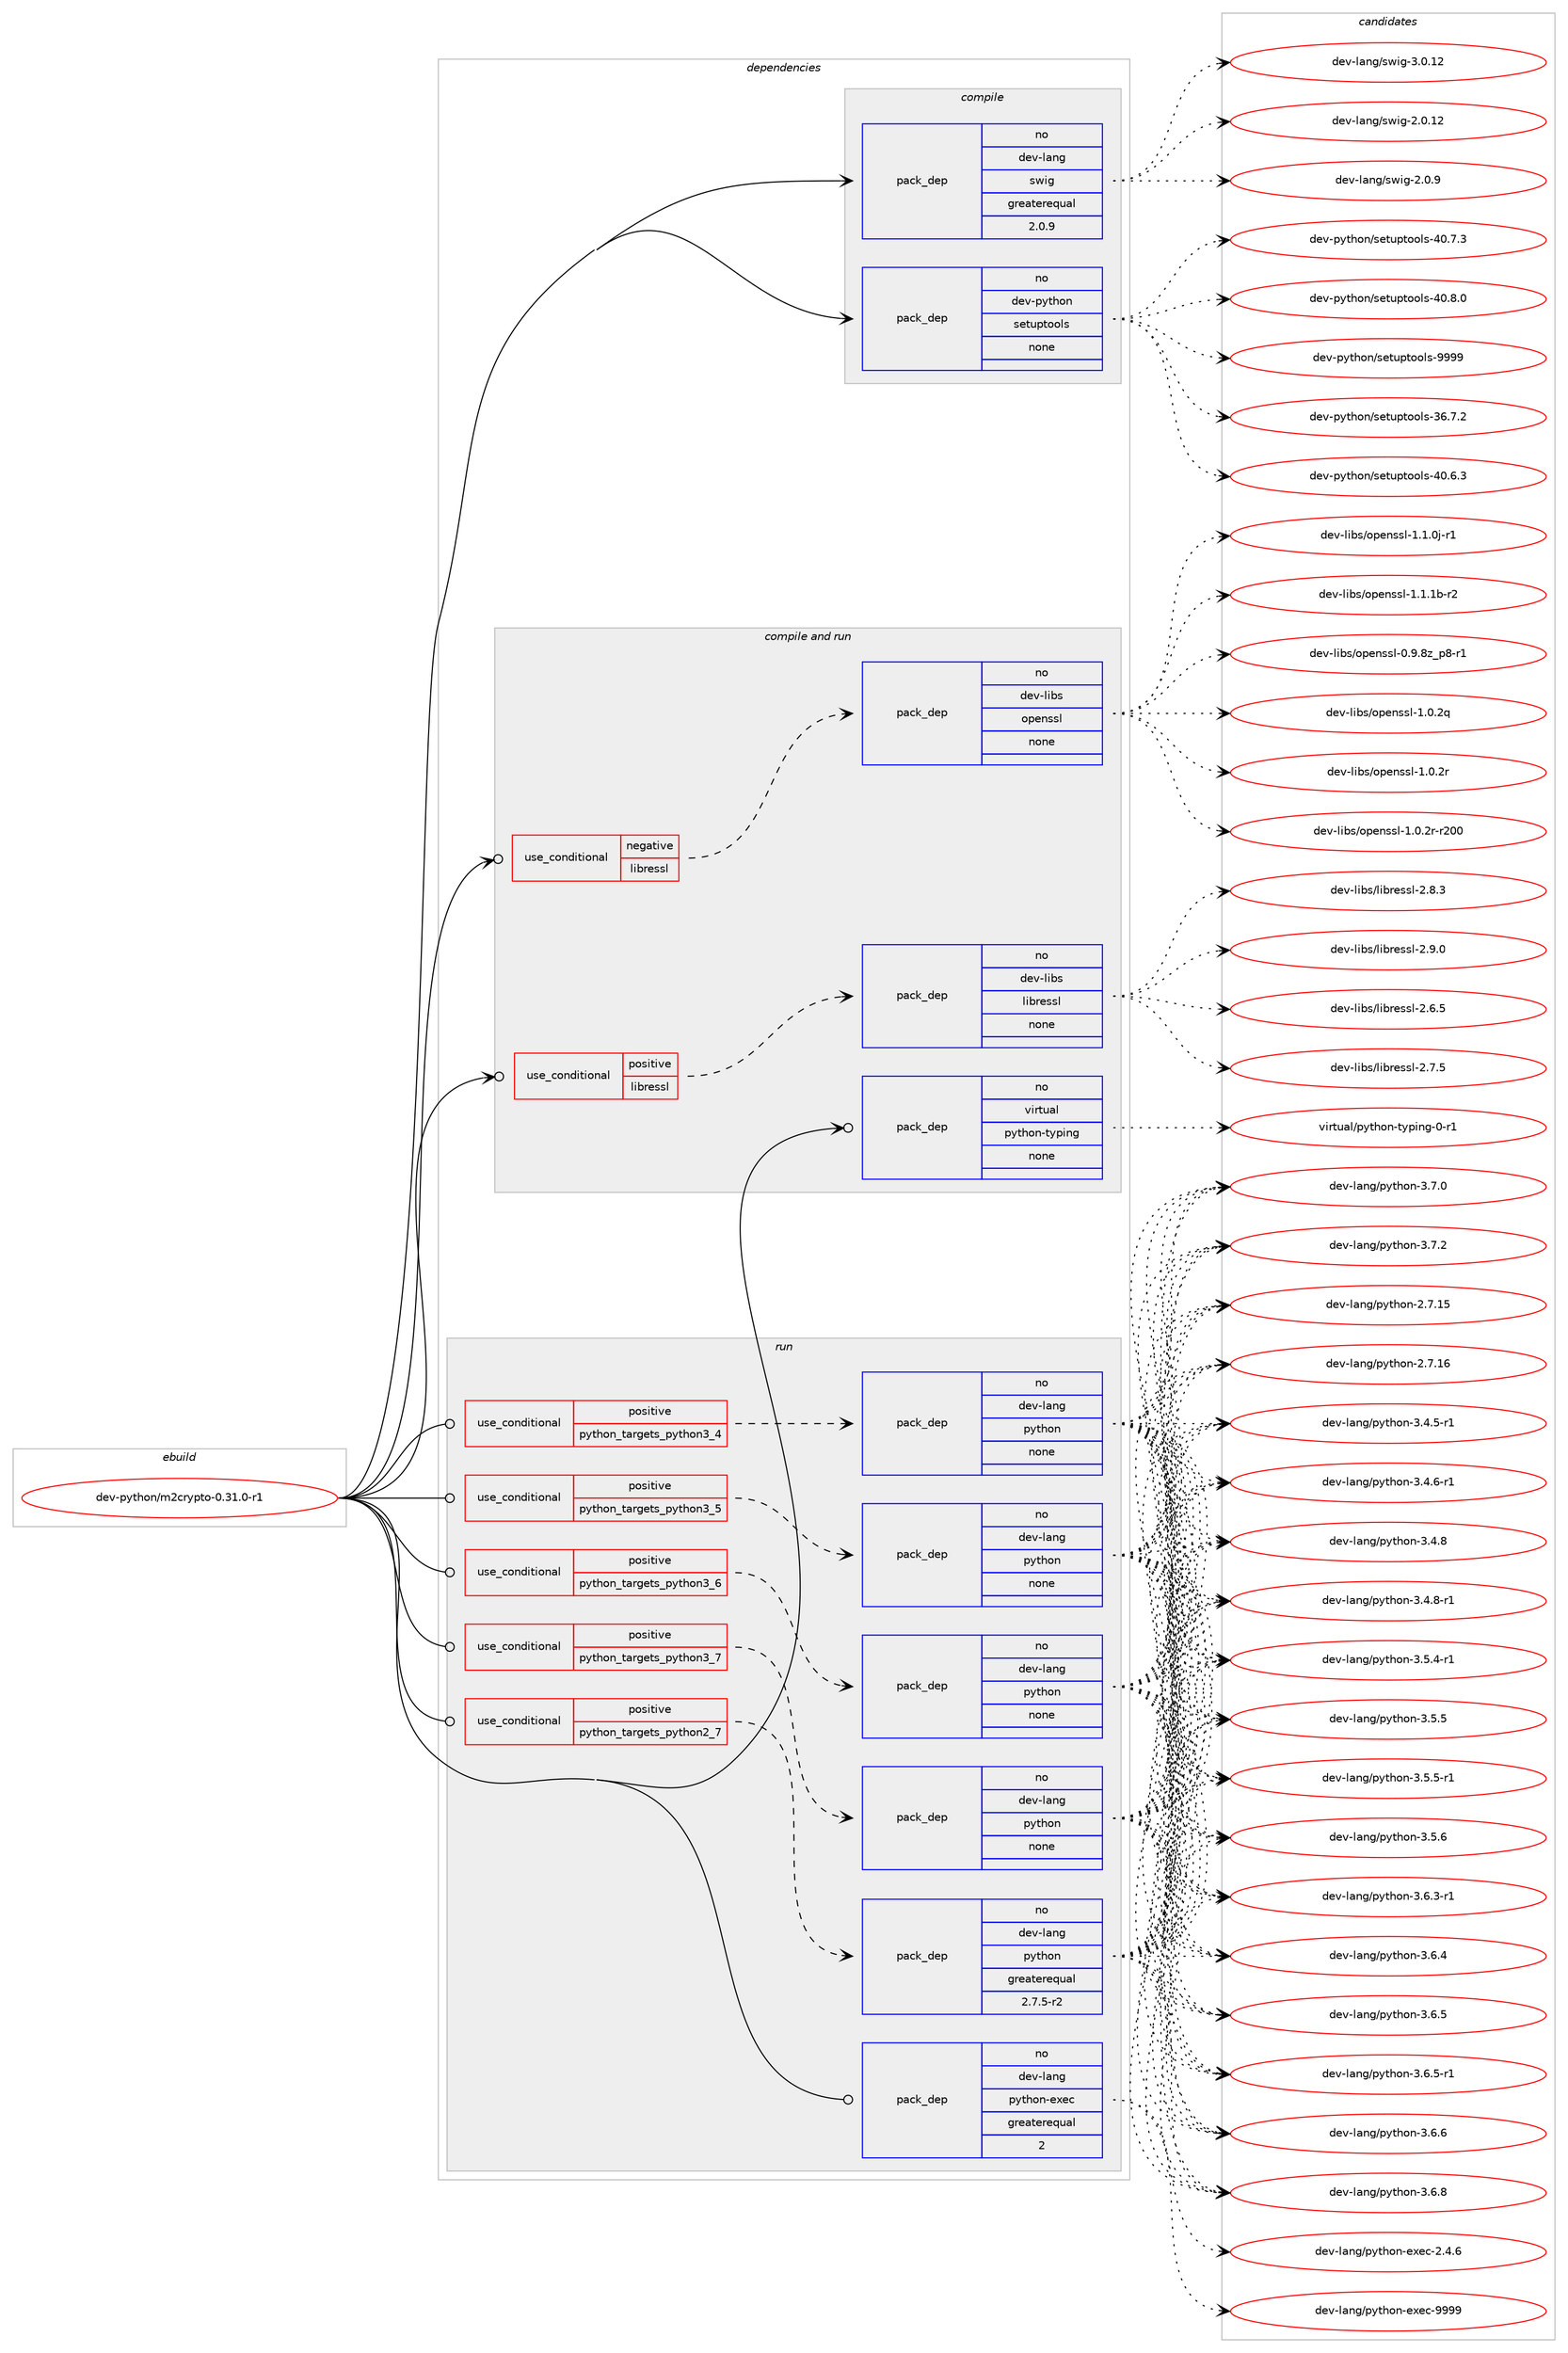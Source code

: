 digraph prolog {

# *************
# Graph options
# *************

newrank=true;
concentrate=true;
compound=true;
graph [rankdir=LR,fontname=Helvetica,fontsize=10,ranksep=1.5];#, ranksep=2.5, nodesep=0.2];
edge  [arrowhead=vee];
node  [fontname=Helvetica,fontsize=10];

# **********
# The ebuild
# **********

subgraph cluster_leftcol {
color=gray;
rank=same;
label=<<i>ebuild</i>>;
id [label="dev-python/m2crypto-0.31.0-r1", color=red, width=4, href="../dev-python/m2crypto-0.31.0-r1.svg"];
}

# ****************
# The dependencies
# ****************

subgraph cluster_midcol {
color=gray;
label=<<i>dependencies</i>>;
subgraph cluster_compile {
fillcolor="#eeeeee";
style=filled;
label=<<i>compile</i>>;
subgraph pack1017436 {
dependency1417851 [label=<<TABLE BORDER="0" CELLBORDER="1" CELLSPACING="0" CELLPADDING="4" WIDTH="220"><TR><TD ROWSPAN="6" CELLPADDING="30">pack_dep</TD></TR><TR><TD WIDTH="110">no</TD></TR><TR><TD>dev-lang</TD></TR><TR><TD>swig</TD></TR><TR><TD>greaterequal</TD></TR><TR><TD>2.0.9</TD></TR></TABLE>>, shape=none, color=blue];
}
id:e -> dependency1417851:w [weight=20,style="solid",arrowhead="vee"];
subgraph pack1017437 {
dependency1417852 [label=<<TABLE BORDER="0" CELLBORDER="1" CELLSPACING="0" CELLPADDING="4" WIDTH="220"><TR><TD ROWSPAN="6" CELLPADDING="30">pack_dep</TD></TR><TR><TD WIDTH="110">no</TD></TR><TR><TD>dev-python</TD></TR><TR><TD>setuptools</TD></TR><TR><TD>none</TD></TR><TR><TD></TD></TR></TABLE>>, shape=none, color=blue];
}
id:e -> dependency1417852:w [weight=20,style="solid",arrowhead="vee"];
}
subgraph cluster_compileandrun {
fillcolor="#eeeeee";
style=filled;
label=<<i>compile and run</i>>;
subgraph cond377142 {
dependency1417853 [label=<<TABLE BORDER="0" CELLBORDER="1" CELLSPACING="0" CELLPADDING="4"><TR><TD ROWSPAN="3" CELLPADDING="10">use_conditional</TD></TR><TR><TD>negative</TD></TR><TR><TD>libressl</TD></TR></TABLE>>, shape=none, color=red];
subgraph pack1017438 {
dependency1417854 [label=<<TABLE BORDER="0" CELLBORDER="1" CELLSPACING="0" CELLPADDING="4" WIDTH="220"><TR><TD ROWSPAN="6" CELLPADDING="30">pack_dep</TD></TR><TR><TD WIDTH="110">no</TD></TR><TR><TD>dev-libs</TD></TR><TR><TD>openssl</TD></TR><TR><TD>none</TD></TR><TR><TD></TD></TR></TABLE>>, shape=none, color=blue];
}
dependency1417853:e -> dependency1417854:w [weight=20,style="dashed",arrowhead="vee"];
}
id:e -> dependency1417853:w [weight=20,style="solid",arrowhead="odotvee"];
subgraph cond377143 {
dependency1417855 [label=<<TABLE BORDER="0" CELLBORDER="1" CELLSPACING="0" CELLPADDING="4"><TR><TD ROWSPAN="3" CELLPADDING="10">use_conditional</TD></TR><TR><TD>positive</TD></TR><TR><TD>libressl</TD></TR></TABLE>>, shape=none, color=red];
subgraph pack1017439 {
dependency1417856 [label=<<TABLE BORDER="0" CELLBORDER="1" CELLSPACING="0" CELLPADDING="4" WIDTH="220"><TR><TD ROWSPAN="6" CELLPADDING="30">pack_dep</TD></TR><TR><TD WIDTH="110">no</TD></TR><TR><TD>dev-libs</TD></TR><TR><TD>libressl</TD></TR><TR><TD>none</TD></TR><TR><TD></TD></TR></TABLE>>, shape=none, color=blue];
}
dependency1417855:e -> dependency1417856:w [weight=20,style="dashed",arrowhead="vee"];
}
id:e -> dependency1417855:w [weight=20,style="solid",arrowhead="odotvee"];
subgraph pack1017440 {
dependency1417857 [label=<<TABLE BORDER="0" CELLBORDER="1" CELLSPACING="0" CELLPADDING="4" WIDTH="220"><TR><TD ROWSPAN="6" CELLPADDING="30">pack_dep</TD></TR><TR><TD WIDTH="110">no</TD></TR><TR><TD>virtual</TD></TR><TR><TD>python-typing</TD></TR><TR><TD>none</TD></TR><TR><TD></TD></TR></TABLE>>, shape=none, color=blue];
}
id:e -> dependency1417857:w [weight=20,style="solid",arrowhead="odotvee"];
}
subgraph cluster_run {
fillcolor="#eeeeee";
style=filled;
label=<<i>run</i>>;
subgraph cond377144 {
dependency1417858 [label=<<TABLE BORDER="0" CELLBORDER="1" CELLSPACING="0" CELLPADDING="4"><TR><TD ROWSPAN="3" CELLPADDING="10">use_conditional</TD></TR><TR><TD>positive</TD></TR><TR><TD>python_targets_python2_7</TD></TR></TABLE>>, shape=none, color=red];
subgraph pack1017441 {
dependency1417859 [label=<<TABLE BORDER="0" CELLBORDER="1" CELLSPACING="0" CELLPADDING="4" WIDTH="220"><TR><TD ROWSPAN="6" CELLPADDING="30">pack_dep</TD></TR><TR><TD WIDTH="110">no</TD></TR><TR><TD>dev-lang</TD></TR><TR><TD>python</TD></TR><TR><TD>greaterequal</TD></TR><TR><TD>2.7.5-r2</TD></TR></TABLE>>, shape=none, color=blue];
}
dependency1417858:e -> dependency1417859:w [weight=20,style="dashed",arrowhead="vee"];
}
id:e -> dependency1417858:w [weight=20,style="solid",arrowhead="odot"];
subgraph cond377145 {
dependency1417860 [label=<<TABLE BORDER="0" CELLBORDER="1" CELLSPACING="0" CELLPADDING="4"><TR><TD ROWSPAN="3" CELLPADDING="10">use_conditional</TD></TR><TR><TD>positive</TD></TR><TR><TD>python_targets_python3_4</TD></TR></TABLE>>, shape=none, color=red];
subgraph pack1017442 {
dependency1417861 [label=<<TABLE BORDER="0" CELLBORDER="1" CELLSPACING="0" CELLPADDING="4" WIDTH="220"><TR><TD ROWSPAN="6" CELLPADDING="30">pack_dep</TD></TR><TR><TD WIDTH="110">no</TD></TR><TR><TD>dev-lang</TD></TR><TR><TD>python</TD></TR><TR><TD>none</TD></TR><TR><TD></TD></TR></TABLE>>, shape=none, color=blue];
}
dependency1417860:e -> dependency1417861:w [weight=20,style="dashed",arrowhead="vee"];
}
id:e -> dependency1417860:w [weight=20,style="solid",arrowhead="odot"];
subgraph cond377146 {
dependency1417862 [label=<<TABLE BORDER="0" CELLBORDER="1" CELLSPACING="0" CELLPADDING="4"><TR><TD ROWSPAN="3" CELLPADDING="10">use_conditional</TD></TR><TR><TD>positive</TD></TR><TR><TD>python_targets_python3_5</TD></TR></TABLE>>, shape=none, color=red];
subgraph pack1017443 {
dependency1417863 [label=<<TABLE BORDER="0" CELLBORDER="1" CELLSPACING="0" CELLPADDING="4" WIDTH="220"><TR><TD ROWSPAN="6" CELLPADDING="30">pack_dep</TD></TR><TR><TD WIDTH="110">no</TD></TR><TR><TD>dev-lang</TD></TR><TR><TD>python</TD></TR><TR><TD>none</TD></TR><TR><TD></TD></TR></TABLE>>, shape=none, color=blue];
}
dependency1417862:e -> dependency1417863:w [weight=20,style="dashed",arrowhead="vee"];
}
id:e -> dependency1417862:w [weight=20,style="solid",arrowhead="odot"];
subgraph cond377147 {
dependency1417864 [label=<<TABLE BORDER="0" CELLBORDER="1" CELLSPACING="0" CELLPADDING="4"><TR><TD ROWSPAN="3" CELLPADDING="10">use_conditional</TD></TR><TR><TD>positive</TD></TR><TR><TD>python_targets_python3_6</TD></TR></TABLE>>, shape=none, color=red];
subgraph pack1017444 {
dependency1417865 [label=<<TABLE BORDER="0" CELLBORDER="1" CELLSPACING="0" CELLPADDING="4" WIDTH="220"><TR><TD ROWSPAN="6" CELLPADDING="30">pack_dep</TD></TR><TR><TD WIDTH="110">no</TD></TR><TR><TD>dev-lang</TD></TR><TR><TD>python</TD></TR><TR><TD>none</TD></TR><TR><TD></TD></TR></TABLE>>, shape=none, color=blue];
}
dependency1417864:e -> dependency1417865:w [weight=20,style="dashed",arrowhead="vee"];
}
id:e -> dependency1417864:w [weight=20,style="solid",arrowhead="odot"];
subgraph cond377148 {
dependency1417866 [label=<<TABLE BORDER="0" CELLBORDER="1" CELLSPACING="0" CELLPADDING="4"><TR><TD ROWSPAN="3" CELLPADDING="10">use_conditional</TD></TR><TR><TD>positive</TD></TR><TR><TD>python_targets_python3_7</TD></TR></TABLE>>, shape=none, color=red];
subgraph pack1017445 {
dependency1417867 [label=<<TABLE BORDER="0" CELLBORDER="1" CELLSPACING="0" CELLPADDING="4" WIDTH="220"><TR><TD ROWSPAN="6" CELLPADDING="30">pack_dep</TD></TR><TR><TD WIDTH="110">no</TD></TR><TR><TD>dev-lang</TD></TR><TR><TD>python</TD></TR><TR><TD>none</TD></TR><TR><TD></TD></TR></TABLE>>, shape=none, color=blue];
}
dependency1417866:e -> dependency1417867:w [weight=20,style="dashed",arrowhead="vee"];
}
id:e -> dependency1417866:w [weight=20,style="solid",arrowhead="odot"];
subgraph pack1017446 {
dependency1417868 [label=<<TABLE BORDER="0" CELLBORDER="1" CELLSPACING="0" CELLPADDING="4" WIDTH="220"><TR><TD ROWSPAN="6" CELLPADDING="30">pack_dep</TD></TR><TR><TD WIDTH="110">no</TD></TR><TR><TD>dev-lang</TD></TR><TR><TD>python-exec</TD></TR><TR><TD>greaterequal</TD></TR><TR><TD>2</TD></TR></TABLE>>, shape=none, color=blue];
}
id:e -> dependency1417868:w [weight=20,style="solid",arrowhead="odot"];
}
}

# **************
# The candidates
# **************

subgraph cluster_choices {
rank=same;
color=gray;
label=<<i>candidates</i>>;

subgraph choice1017436 {
color=black;
nodesep=1;
choice10010111845108971101034711511910510345504648464950 [label="dev-lang/swig-2.0.12", color=red, width=4,href="../dev-lang/swig-2.0.12.svg"];
choice100101118451089711010347115119105103455046484657 [label="dev-lang/swig-2.0.9", color=red, width=4,href="../dev-lang/swig-2.0.9.svg"];
choice10010111845108971101034711511910510345514648464950 [label="dev-lang/swig-3.0.12", color=red, width=4,href="../dev-lang/swig-3.0.12.svg"];
dependency1417851:e -> choice10010111845108971101034711511910510345504648464950:w [style=dotted,weight="100"];
dependency1417851:e -> choice100101118451089711010347115119105103455046484657:w [style=dotted,weight="100"];
dependency1417851:e -> choice10010111845108971101034711511910510345514648464950:w [style=dotted,weight="100"];
}
subgraph choice1017437 {
color=black;
nodesep=1;
choice100101118451121211161041111104711510111611711211611111110811545515446554650 [label="dev-python/setuptools-36.7.2", color=red, width=4,href="../dev-python/setuptools-36.7.2.svg"];
choice100101118451121211161041111104711510111611711211611111110811545524846544651 [label="dev-python/setuptools-40.6.3", color=red, width=4,href="../dev-python/setuptools-40.6.3.svg"];
choice100101118451121211161041111104711510111611711211611111110811545524846554651 [label="dev-python/setuptools-40.7.3", color=red, width=4,href="../dev-python/setuptools-40.7.3.svg"];
choice100101118451121211161041111104711510111611711211611111110811545524846564648 [label="dev-python/setuptools-40.8.0", color=red, width=4,href="../dev-python/setuptools-40.8.0.svg"];
choice10010111845112121116104111110471151011161171121161111111081154557575757 [label="dev-python/setuptools-9999", color=red, width=4,href="../dev-python/setuptools-9999.svg"];
dependency1417852:e -> choice100101118451121211161041111104711510111611711211611111110811545515446554650:w [style=dotted,weight="100"];
dependency1417852:e -> choice100101118451121211161041111104711510111611711211611111110811545524846544651:w [style=dotted,weight="100"];
dependency1417852:e -> choice100101118451121211161041111104711510111611711211611111110811545524846554651:w [style=dotted,weight="100"];
dependency1417852:e -> choice100101118451121211161041111104711510111611711211611111110811545524846564648:w [style=dotted,weight="100"];
dependency1417852:e -> choice10010111845112121116104111110471151011161171121161111111081154557575757:w [style=dotted,weight="100"];
}
subgraph choice1017438 {
color=black;
nodesep=1;
choice10010111845108105981154711111210111011511510845484657465612295112564511449 [label="dev-libs/openssl-0.9.8z_p8-r1", color=red, width=4,href="../dev-libs/openssl-0.9.8z_p8-r1.svg"];
choice100101118451081059811547111112101110115115108454946484650113 [label="dev-libs/openssl-1.0.2q", color=red, width=4,href="../dev-libs/openssl-1.0.2q.svg"];
choice100101118451081059811547111112101110115115108454946484650114 [label="dev-libs/openssl-1.0.2r", color=red, width=4,href="../dev-libs/openssl-1.0.2r.svg"];
choice10010111845108105981154711111210111011511510845494648465011445114504848 [label="dev-libs/openssl-1.0.2r-r200", color=red, width=4,href="../dev-libs/openssl-1.0.2r-r200.svg"];
choice1001011184510810598115471111121011101151151084549464946481064511449 [label="dev-libs/openssl-1.1.0j-r1", color=red, width=4,href="../dev-libs/openssl-1.1.0j-r1.svg"];
choice100101118451081059811547111112101110115115108454946494649984511450 [label="dev-libs/openssl-1.1.1b-r2", color=red, width=4,href="../dev-libs/openssl-1.1.1b-r2.svg"];
dependency1417854:e -> choice10010111845108105981154711111210111011511510845484657465612295112564511449:w [style=dotted,weight="100"];
dependency1417854:e -> choice100101118451081059811547111112101110115115108454946484650113:w [style=dotted,weight="100"];
dependency1417854:e -> choice100101118451081059811547111112101110115115108454946484650114:w [style=dotted,weight="100"];
dependency1417854:e -> choice10010111845108105981154711111210111011511510845494648465011445114504848:w [style=dotted,weight="100"];
dependency1417854:e -> choice1001011184510810598115471111121011101151151084549464946481064511449:w [style=dotted,weight="100"];
dependency1417854:e -> choice100101118451081059811547111112101110115115108454946494649984511450:w [style=dotted,weight="100"];
}
subgraph choice1017439 {
color=black;
nodesep=1;
choice10010111845108105981154710810598114101115115108455046544653 [label="dev-libs/libressl-2.6.5", color=red, width=4,href="../dev-libs/libressl-2.6.5.svg"];
choice10010111845108105981154710810598114101115115108455046554653 [label="dev-libs/libressl-2.7.5", color=red, width=4,href="../dev-libs/libressl-2.7.5.svg"];
choice10010111845108105981154710810598114101115115108455046564651 [label="dev-libs/libressl-2.8.3", color=red, width=4,href="../dev-libs/libressl-2.8.3.svg"];
choice10010111845108105981154710810598114101115115108455046574648 [label="dev-libs/libressl-2.9.0", color=red, width=4,href="../dev-libs/libressl-2.9.0.svg"];
dependency1417856:e -> choice10010111845108105981154710810598114101115115108455046544653:w [style=dotted,weight="100"];
dependency1417856:e -> choice10010111845108105981154710810598114101115115108455046554653:w [style=dotted,weight="100"];
dependency1417856:e -> choice10010111845108105981154710810598114101115115108455046564651:w [style=dotted,weight="100"];
dependency1417856:e -> choice10010111845108105981154710810598114101115115108455046574648:w [style=dotted,weight="100"];
}
subgraph choice1017440 {
color=black;
nodesep=1;
choice11810511411611797108471121211161041111104511612111210511010345484511449 [label="virtual/python-typing-0-r1", color=red, width=4,href="../virtual/python-typing-0-r1.svg"];
dependency1417857:e -> choice11810511411611797108471121211161041111104511612111210511010345484511449:w [style=dotted,weight="100"];
}
subgraph choice1017441 {
color=black;
nodesep=1;
choice10010111845108971101034711212111610411111045504655464953 [label="dev-lang/python-2.7.15", color=red, width=4,href="../dev-lang/python-2.7.15.svg"];
choice10010111845108971101034711212111610411111045504655464954 [label="dev-lang/python-2.7.16", color=red, width=4,href="../dev-lang/python-2.7.16.svg"];
choice1001011184510897110103471121211161041111104551465246534511449 [label="dev-lang/python-3.4.5-r1", color=red, width=4,href="../dev-lang/python-3.4.5-r1.svg"];
choice1001011184510897110103471121211161041111104551465246544511449 [label="dev-lang/python-3.4.6-r1", color=red, width=4,href="../dev-lang/python-3.4.6-r1.svg"];
choice100101118451089711010347112121116104111110455146524656 [label="dev-lang/python-3.4.8", color=red, width=4,href="../dev-lang/python-3.4.8.svg"];
choice1001011184510897110103471121211161041111104551465246564511449 [label="dev-lang/python-3.4.8-r1", color=red, width=4,href="../dev-lang/python-3.4.8-r1.svg"];
choice1001011184510897110103471121211161041111104551465346524511449 [label="dev-lang/python-3.5.4-r1", color=red, width=4,href="../dev-lang/python-3.5.4-r1.svg"];
choice100101118451089711010347112121116104111110455146534653 [label="dev-lang/python-3.5.5", color=red, width=4,href="../dev-lang/python-3.5.5.svg"];
choice1001011184510897110103471121211161041111104551465346534511449 [label="dev-lang/python-3.5.5-r1", color=red, width=4,href="../dev-lang/python-3.5.5-r1.svg"];
choice100101118451089711010347112121116104111110455146534654 [label="dev-lang/python-3.5.6", color=red, width=4,href="../dev-lang/python-3.5.6.svg"];
choice1001011184510897110103471121211161041111104551465446514511449 [label="dev-lang/python-3.6.3-r1", color=red, width=4,href="../dev-lang/python-3.6.3-r1.svg"];
choice100101118451089711010347112121116104111110455146544652 [label="dev-lang/python-3.6.4", color=red, width=4,href="../dev-lang/python-3.6.4.svg"];
choice100101118451089711010347112121116104111110455146544653 [label="dev-lang/python-3.6.5", color=red, width=4,href="../dev-lang/python-3.6.5.svg"];
choice1001011184510897110103471121211161041111104551465446534511449 [label="dev-lang/python-3.6.5-r1", color=red, width=4,href="../dev-lang/python-3.6.5-r1.svg"];
choice100101118451089711010347112121116104111110455146544654 [label="dev-lang/python-3.6.6", color=red, width=4,href="../dev-lang/python-3.6.6.svg"];
choice100101118451089711010347112121116104111110455146544656 [label="dev-lang/python-3.6.8", color=red, width=4,href="../dev-lang/python-3.6.8.svg"];
choice100101118451089711010347112121116104111110455146554648 [label="dev-lang/python-3.7.0", color=red, width=4,href="../dev-lang/python-3.7.0.svg"];
choice100101118451089711010347112121116104111110455146554650 [label="dev-lang/python-3.7.2", color=red, width=4,href="../dev-lang/python-3.7.2.svg"];
dependency1417859:e -> choice10010111845108971101034711212111610411111045504655464953:w [style=dotted,weight="100"];
dependency1417859:e -> choice10010111845108971101034711212111610411111045504655464954:w [style=dotted,weight="100"];
dependency1417859:e -> choice1001011184510897110103471121211161041111104551465246534511449:w [style=dotted,weight="100"];
dependency1417859:e -> choice1001011184510897110103471121211161041111104551465246544511449:w [style=dotted,weight="100"];
dependency1417859:e -> choice100101118451089711010347112121116104111110455146524656:w [style=dotted,weight="100"];
dependency1417859:e -> choice1001011184510897110103471121211161041111104551465246564511449:w [style=dotted,weight="100"];
dependency1417859:e -> choice1001011184510897110103471121211161041111104551465346524511449:w [style=dotted,weight="100"];
dependency1417859:e -> choice100101118451089711010347112121116104111110455146534653:w [style=dotted,weight="100"];
dependency1417859:e -> choice1001011184510897110103471121211161041111104551465346534511449:w [style=dotted,weight="100"];
dependency1417859:e -> choice100101118451089711010347112121116104111110455146534654:w [style=dotted,weight="100"];
dependency1417859:e -> choice1001011184510897110103471121211161041111104551465446514511449:w [style=dotted,weight="100"];
dependency1417859:e -> choice100101118451089711010347112121116104111110455146544652:w [style=dotted,weight="100"];
dependency1417859:e -> choice100101118451089711010347112121116104111110455146544653:w [style=dotted,weight="100"];
dependency1417859:e -> choice1001011184510897110103471121211161041111104551465446534511449:w [style=dotted,weight="100"];
dependency1417859:e -> choice100101118451089711010347112121116104111110455146544654:w [style=dotted,weight="100"];
dependency1417859:e -> choice100101118451089711010347112121116104111110455146544656:w [style=dotted,weight="100"];
dependency1417859:e -> choice100101118451089711010347112121116104111110455146554648:w [style=dotted,weight="100"];
dependency1417859:e -> choice100101118451089711010347112121116104111110455146554650:w [style=dotted,weight="100"];
}
subgraph choice1017442 {
color=black;
nodesep=1;
choice10010111845108971101034711212111610411111045504655464953 [label="dev-lang/python-2.7.15", color=red, width=4,href="../dev-lang/python-2.7.15.svg"];
choice10010111845108971101034711212111610411111045504655464954 [label="dev-lang/python-2.7.16", color=red, width=4,href="../dev-lang/python-2.7.16.svg"];
choice1001011184510897110103471121211161041111104551465246534511449 [label="dev-lang/python-3.4.5-r1", color=red, width=4,href="../dev-lang/python-3.4.5-r1.svg"];
choice1001011184510897110103471121211161041111104551465246544511449 [label="dev-lang/python-3.4.6-r1", color=red, width=4,href="../dev-lang/python-3.4.6-r1.svg"];
choice100101118451089711010347112121116104111110455146524656 [label="dev-lang/python-3.4.8", color=red, width=4,href="../dev-lang/python-3.4.8.svg"];
choice1001011184510897110103471121211161041111104551465246564511449 [label="dev-lang/python-3.4.8-r1", color=red, width=4,href="../dev-lang/python-3.4.8-r1.svg"];
choice1001011184510897110103471121211161041111104551465346524511449 [label="dev-lang/python-3.5.4-r1", color=red, width=4,href="../dev-lang/python-3.5.4-r1.svg"];
choice100101118451089711010347112121116104111110455146534653 [label="dev-lang/python-3.5.5", color=red, width=4,href="../dev-lang/python-3.5.5.svg"];
choice1001011184510897110103471121211161041111104551465346534511449 [label="dev-lang/python-3.5.5-r1", color=red, width=4,href="../dev-lang/python-3.5.5-r1.svg"];
choice100101118451089711010347112121116104111110455146534654 [label="dev-lang/python-3.5.6", color=red, width=4,href="../dev-lang/python-3.5.6.svg"];
choice1001011184510897110103471121211161041111104551465446514511449 [label="dev-lang/python-3.6.3-r1", color=red, width=4,href="../dev-lang/python-3.6.3-r1.svg"];
choice100101118451089711010347112121116104111110455146544652 [label="dev-lang/python-3.6.4", color=red, width=4,href="../dev-lang/python-3.6.4.svg"];
choice100101118451089711010347112121116104111110455146544653 [label="dev-lang/python-3.6.5", color=red, width=4,href="../dev-lang/python-3.6.5.svg"];
choice1001011184510897110103471121211161041111104551465446534511449 [label="dev-lang/python-3.6.5-r1", color=red, width=4,href="../dev-lang/python-3.6.5-r1.svg"];
choice100101118451089711010347112121116104111110455146544654 [label="dev-lang/python-3.6.6", color=red, width=4,href="../dev-lang/python-3.6.6.svg"];
choice100101118451089711010347112121116104111110455146544656 [label="dev-lang/python-3.6.8", color=red, width=4,href="../dev-lang/python-3.6.8.svg"];
choice100101118451089711010347112121116104111110455146554648 [label="dev-lang/python-3.7.0", color=red, width=4,href="../dev-lang/python-3.7.0.svg"];
choice100101118451089711010347112121116104111110455146554650 [label="dev-lang/python-3.7.2", color=red, width=4,href="../dev-lang/python-3.7.2.svg"];
dependency1417861:e -> choice10010111845108971101034711212111610411111045504655464953:w [style=dotted,weight="100"];
dependency1417861:e -> choice10010111845108971101034711212111610411111045504655464954:w [style=dotted,weight="100"];
dependency1417861:e -> choice1001011184510897110103471121211161041111104551465246534511449:w [style=dotted,weight="100"];
dependency1417861:e -> choice1001011184510897110103471121211161041111104551465246544511449:w [style=dotted,weight="100"];
dependency1417861:e -> choice100101118451089711010347112121116104111110455146524656:w [style=dotted,weight="100"];
dependency1417861:e -> choice1001011184510897110103471121211161041111104551465246564511449:w [style=dotted,weight="100"];
dependency1417861:e -> choice1001011184510897110103471121211161041111104551465346524511449:w [style=dotted,weight="100"];
dependency1417861:e -> choice100101118451089711010347112121116104111110455146534653:w [style=dotted,weight="100"];
dependency1417861:e -> choice1001011184510897110103471121211161041111104551465346534511449:w [style=dotted,weight="100"];
dependency1417861:e -> choice100101118451089711010347112121116104111110455146534654:w [style=dotted,weight="100"];
dependency1417861:e -> choice1001011184510897110103471121211161041111104551465446514511449:w [style=dotted,weight="100"];
dependency1417861:e -> choice100101118451089711010347112121116104111110455146544652:w [style=dotted,weight="100"];
dependency1417861:e -> choice100101118451089711010347112121116104111110455146544653:w [style=dotted,weight="100"];
dependency1417861:e -> choice1001011184510897110103471121211161041111104551465446534511449:w [style=dotted,weight="100"];
dependency1417861:e -> choice100101118451089711010347112121116104111110455146544654:w [style=dotted,weight="100"];
dependency1417861:e -> choice100101118451089711010347112121116104111110455146544656:w [style=dotted,weight="100"];
dependency1417861:e -> choice100101118451089711010347112121116104111110455146554648:w [style=dotted,weight="100"];
dependency1417861:e -> choice100101118451089711010347112121116104111110455146554650:w [style=dotted,weight="100"];
}
subgraph choice1017443 {
color=black;
nodesep=1;
choice10010111845108971101034711212111610411111045504655464953 [label="dev-lang/python-2.7.15", color=red, width=4,href="../dev-lang/python-2.7.15.svg"];
choice10010111845108971101034711212111610411111045504655464954 [label="dev-lang/python-2.7.16", color=red, width=4,href="../dev-lang/python-2.7.16.svg"];
choice1001011184510897110103471121211161041111104551465246534511449 [label="dev-lang/python-3.4.5-r1", color=red, width=4,href="../dev-lang/python-3.4.5-r1.svg"];
choice1001011184510897110103471121211161041111104551465246544511449 [label="dev-lang/python-3.4.6-r1", color=red, width=4,href="../dev-lang/python-3.4.6-r1.svg"];
choice100101118451089711010347112121116104111110455146524656 [label="dev-lang/python-3.4.8", color=red, width=4,href="../dev-lang/python-3.4.8.svg"];
choice1001011184510897110103471121211161041111104551465246564511449 [label="dev-lang/python-3.4.8-r1", color=red, width=4,href="../dev-lang/python-3.4.8-r1.svg"];
choice1001011184510897110103471121211161041111104551465346524511449 [label="dev-lang/python-3.5.4-r1", color=red, width=4,href="../dev-lang/python-3.5.4-r1.svg"];
choice100101118451089711010347112121116104111110455146534653 [label="dev-lang/python-3.5.5", color=red, width=4,href="../dev-lang/python-3.5.5.svg"];
choice1001011184510897110103471121211161041111104551465346534511449 [label="dev-lang/python-3.5.5-r1", color=red, width=4,href="../dev-lang/python-3.5.5-r1.svg"];
choice100101118451089711010347112121116104111110455146534654 [label="dev-lang/python-3.5.6", color=red, width=4,href="../dev-lang/python-3.5.6.svg"];
choice1001011184510897110103471121211161041111104551465446514511449 [label="dev-lang/python-3.6.3-r1", color=red, width=4,href="../dev-lang/python-3.6.3-r1.svg"];
choice100101118451089711010347112121116104111110455146544652 [label="dev-lang/python-3.6.4", color=red, width=4,href="../dev-lang/python-3.6.4.svg"];
choice100101118451089711010347112121116104111110455146544653 [label="dev-lang/python-3.6.5", color=red, width=4,href="../dev-lang/python-3.6.5.svg"];
choice1001011184510897110103471121211161041111104551465446534511449 [label="dev-lang/python-3.6.5-r1", color=red, width=4,href="../dev-lang/python-3.6.5-r1.svg"];
choice100101118451089711010347112121116104111110455146544654 [label="dev-lang/python-3.6.6", color=red, width=4,href="../dev-lang/python-3.6.6.svg"];
choice100101118451089711010347112121116104111110455146544656 [label="dev-lang/python-3.6.8", color=red, width=4,href="../dev-lang/python-3.6.8.svg"];
choice100101118451089711010347112121116104111110455146554648 [label="dev-lang/python-3.7.0", color=red, width=4,href="../dev-lang/python-3.7.0.svg"];
choice100101118451089711010347112121116104111110455146554650 [label="dev-lang/python-3.7.2", color=red, width=4,href="../dev-lang/python-3.7.2.svg"];
dependency1417863:e -> choice10010111845108971101034711212111610411111045504655464953:w [style=dotted,weight="100"];
dependency1417863:e -> choice10010111845108971101034711212111610411111045504655464954:w [style=dotted,weight="100"];
dependency1417863:e -> choice1001011184510897110103471121211161041111104551465246534511449:w [style=dotted,weight="100"];
dependency1417863:e -> choice1001011184510897110103471121211161041111104551465246544511449:w [style=dotted,weight="100"];
dependency1417863:e -> choice100101118451089711010347112121116104111110455146524656:w [style=dotted,weight="100"];
dependency1417863:e -> choice1001011184510897110103471121211161041111104551465246564511449:w [style=dotted,weight="100"];
dependency1417863:e -> choice1001011184510897110103471121211161041111104551465346524511449:w [style=dotted,weight="100"];
dependency1417863:e -> choice100101118451089711010347112121116104111110455146534653:w [style=dotted,weight="100"];
dependency1417863:e -> choice1001011184510897110103471121211161041111104551465346534511449:w [style=dotted,weight="100"];
dependency1417863:e -> choice100101118451089711010347112121116104111110455146534654:w [style=dotted,weight="100"];
dependency1417863:e -> choice1001011184510897110103471121211161041111104551465446514511449:w [style=dotted,weight="100"];
dependency1417863:e -> choice100101118451089711010347112121116104111110455146544652:w [style=dotted,weight="100"];
dependency1417863:e -> choice100101118451089711010347112121116104111110455146544653:w [style=dotted,weight="100"];
dependency1417863:e -> choice1001011184510897110103471121211161041111104551465446534511449:w [style=dotted,weight="100"];
dependency1417863:e -> choice100101118451089711010347112121116104111110455146544654:w [style=dotted,weight="100"];
dependency1417863:e -> choice100101118451089711010347112121116104111110455146544656:w [style=dotted,weight="100"];
dependency1417863:e -> choice100101118451089711010347112121116104111110455146554648:w [style=dotted,weight="100"];
dependency1417863:e -> choice100101118451089711010347112121116104111110455146554650:w [style=dotted,weight="100"];
}
subgraph choice1017444 {
color=black;
nodesep=1;
choice10010111845108971101034711212111610411111045504655464953 [label="dev-lang/python-2.7.15", color=red, width=4,href="../dev-lang/python-2.7.15.svg"];
choice10010111845108971101034711212111610411111045504655464954 [label="dev-lang/python-2.7.16", color=red, width=4,href="../dev-lang/python-2.7.16.svg"];
choice1001011184510897110103471121211161041111104551465246534511449 [label="dev-lang/python-3.4.5-r1", color=red, width=4,href="../dev-lang/python-3.4.5-r1.svg"];
choice1001011184510897110103471121211161041111104551465246544511449 [label="dev-lang/python-3.4.6-r1", color=red, width=4,href="../dev-lang/python-3.4.6-r1.svg"];
choice100101118451089711010347112121116104111110455146524656 [label="dev-lang/python-3.4.8", color=red, width=4,href="../dev-lang/python-3.4.8.svg"];
choice1001011184510897110103471121211161041111104551465246564511449 [label="dev-lang/python-3.4.8-r1", color=red, width=4,href="../dev-lang/python-3.4.8-r1.svg"];
choice1001011184510897110103471121211161041111104551465346524511449 [label="dev-lang/python-3.5.4-r1", color=red, width=4,href="../dev-lang/python-3.5.4-r1.svg"];
choice100101118451089711010347112121116104111110455146534653 [label="dev-lang/python-3.5.5", color=red, width=4,href="../dev-lang/python-3.5.5.svg"];
choice1001011184510897110103471121211161041111104551465346534511449 [label="dev-lang/python-3.5.5-r1", color=red, width=4,href="../dev-lang/python-3.5.5-r1.svg"];
choice100101118451089711010347112121116104111110455146534654 [label="dev-lang/python-3.5.6", color=red, width=4,href="../dev-lang/python-3.5.6.svg"];
choice1001011184510897110103471121211161041111104551465446514511449 [label="dev-lang/python-3.6.3-r1", color=red, width=4,href="../dev-lang/python-3.6.3-r1.svg"];
choice100101118451089711010347112121116104111110455146544652 [label="dev-lang/python-3.6.4", color=red, width=4,href="../dev-lang/python-3.6.4.svg"];
choice100101118451089711010347112121116104111110455146544653 [label="dev-lang/python-3.6.5", color=red, width=4,href="../dev-lang/python-3.6.5.svg"];
choice1001011184510897110103471121211161041111104551465446534511449 [label="dev-lang/python-3.6.5-r1", color=red, width=4,href="../dev-lang/python-3.6.5-r1.svg"];
choice100101118451089711010347112121116104111110455146544654 [label="dev-lang/python-3.6.6", color=red, width=4,href="../dev-lang/python-3.6.6.svg"];
choice100101118451089711010347112121116104111110455146544656 [label="dev-lang/python-3.6.8", color=red, width=4,href="../dev-lang/python-3.6.8.svg"];
choice100101118451089711010347112121116104111110455146554648 [label="dev-lang/python-3.7.0", color=red, width=4,href="../dev-lang/python-3.7.0.svg"];
choice100101118451089711010347112121116104111110455146554650 [label="dev-lang/python-3.7.2", color=red, width=4,href="../dev-lang/python-3.7.2.svg"];
dependency1417865:e -> choice10010111845108971101034711212111610411111045504655464953:w [style=dotted,weight="100"];
dependency1417865:e -> choice10010111845108971101034711212111610411111045504655464954:w [style=dotted,weight="100"];
dependency1417865:e -> choice1001011184510897110103471121211161041111104551465246534511449:w [style=dotted,weight="100"];
dependency1417865:e -> choice1001011184510897110103471121211161041111104551465246544511449:w [style=dotted,weight="100"];
dependency1417865:e -> choice100101118451089711010347112121116104111110455146524656:w [style=dotted,weight="100"];
dependency1417865:e -> choice1001011184510897110103471121211161041111104551465246564511449:w [style=dotted,weight="100"];
dependency1417865:e -> choice1001011184510897110103471121211161041111104551465346524511449:w [style=dotted,weight="100"];
dependency1417865:e -> choice100101118451089711010347112121116104111110455146534653:w [style=dotted,weight="100"];
dependency1417865:e -> choice1001011184510897110103471121211161041111104551465346534511449:w [style=dotted,weight="100"];
dependency1417865:e -> choice100101118451089711010347112121116104111110455146534654:w [style=dotted,weight="100"];
dependency1417865:e -> choice1001011184510897110103471121211161041111104551465446514511449:w [style=dotted,weight="100"];
dependency1417865:e -> choice100101118451089711010347112121116104111110455146544652:w [style=dotted,weight="100"];
dependency1417865:e -> choice100101118451089711010347112121116104111110455146544653:w [style=dotted,weight="100"];
dependency1417865:e -> choice1001011184510897110103471121211161041111104551465446534511449:w [style=dotted,weight="100"];
dependency1417865:e -> choice100101118451089711010347112121116104111110455146544654:w [style=dotted,weight="100"];
dependency1417865:e -> choice100101118451089711010347112121116104111110455146544656:w [style=dotted,weight="100"];
dependency1417865:e -> choice100101118451089711010347112121116104111110455146554648:w [style=dotted,weight="100"];
dependency1417865:e -> choice100101118451089711010347112121116104111110455146554650:w [style=dotted,weight="100"];
}
subgraph choice1017445 {
color=black;
nodesep=1;
choice10010111845108971101034711212111610411111045504655464953 [label="dev-lang/python-2.7.15", color=red, width=4,href="../dev-lang/python-2.7.15.svg"];
choice10010111845108971101034711212111610411111045504655464954 [label="dev-lang/python-2.7.16", color=red, width=4,href="../dev-lang/python-2.7.16.svg"];
choice1001011184510897110103471121211161041111104551465246534511449 [label="dev-lang/python-3.4.5-r1", color=red, width=4,href="../dev-lang/python-3.4.5-r1.svg"];
choice1001011184510897110103471121211161041111104551465246544511449 [label="dev-lang/python-3.4.6-r1", color=red, width=4,href="../dev-lang/python-3.4.6-r1.svg"];
choice100101118451089711010347112121116104111110455146524656 [label="dev-lang/python-3.4.8", color=red, width=4,href="../dev-lang/python-3.4.8.svg"];
choice1001011184510897110103471121211161041111104551465246564511449 [label="dev-lang/python-3.4.8-r1", color=red, width=4,href="../dev-lang/python-3.4.8-r1.svg"];
choice1001011184510897110103471121211161041111104551465346524511449 [label="dev-lang/python-3.5.4-r1", color=red, width=4,href="../dev-lang/python-3.5.4-r1.svg"];
choice100101118451089711010347112121116104111110455146534653 [label="dev-lang/python-3.5.5", color=red, width=4,href="../dev-lang/python-3.5.5.svg"];
choice1001011184510897110103471121211161041111104551465346534511449 [label="dev-lang/python-3.5.5-r1", color=red, width=4,href="../dev-lang/python-3.5.5-r1.svg"];
choice100101118451089711010347112121116104111110455146534654 [label="dev-lang/python-3.5.6", color=red, width=4,href="../dev-lang/python-3.5.6.svg"];
choice1001011184510897110103471121211161041111104551465446514511449 [label="dev-lang/python-3.6.3-r1", color=red, width=4,href="../dev-lang/python-3.6.3-r1.svg"];
choice100101118451089711010347112121116104111110455146544652 [label="dev-lang/python-3.6.4", color=red, width=4,href="../dev-lang/python-3.6.4.svg"];
choice100101118451089711010347112121116104111110455146544653 [label="dev-lang/python-3.6.5", color=red, width=4,href="../dev-lang/python-3.6.5.svg"];
choice1001011184510897110103471121211161041111104551465446534511449 [label="dev-lang/python-3.6.5-r1", color=red, width=4,href="../dev-lang/python-3.6.5-r1.svg"];
choice100101118451089711010347112121116104111110455146544654 [label="dev-lang/python-3.6.6", color=red, width=4,href="../dev-lang/python-3.6.6.svg"];
choice100101118451089711010347112121116104111110455146544656 [label="dev-lang/python-3.6.8", color=red, width=4,href="../dev-lang/python-3.6.8.svg"];
choice100101118451089711010347112121116104111110455146554648 [label="dev-lang/python-3.7.0", color=red, width=4,href="../dev-lang/python-3.7.0.svg"];
choice100101118451089711010347112121116104111110455146554650 [label="dev-lang/python-3.7.2", color=red, width=4,href="../dev-lang/python-3.7.2.svg"];
dependency1417867:e -> choice10010111845108971101034711212111610411111045504655464953:w [style=dotted,weight="100"];
dependency1417867:e -> choice10010111845108971101034711212111610411111045504655464954:w [style=dotted,weight="100"];
dependency1417867:e -> choice1001011184510897110103471121211161041111104551465246534511449:w [style=dotted,weight="100"];
dependency1417867:e -> choice1001011184510897110103471121211161041111104551465246544511449:w [style=dotted,weight="100"];
dependency1417867:e -> choice100101118451089711010347112121116104111110455146524656:w [style=dotted,weight="100"];
dependency1417867:e -> choice1001011184510897110103471121211161041111104551465246564511449:w [style=dotted,weight="100"];
dependency1417867:e -> choice1001011184510897110103471121211161041111104551465346524511449:w [style=dotted,weight="100"];
dependency1417867:e -> choice100101118451089711010347112121116104111110455146534653:w [style=dotted,weight="100"];
dependency1417867:e -> choice1001011184510897110103471121211161041111104551465346534511449:w [style=dotted,weight="100"];
dependency1417867:e -> choice100101118451089711010347112121116104111110455146534654:w [style=dotted,weight="100"];
dependency1417867:e -> choice1001011184510897110103471121211161041111104551465446514511449:w [style=dotted,weight="100"];
dependency1417867:e -> choice100101118451089711010347112121116104111110455146544652:w [style=dotted,weight="100"];
dependency1417867:e -> choice100101118451089711010347112121116104111110455146544653:w [style=dotted,weight="100"];
dependency1417867:e -> choice1001011184510897110103471121211161041111104551465446534511449:w [style=dotted,weight="100"];
dependency1417867:e -> choice100101118451089711010347112121116104111110455146544654:w [style=dotted,weight="100"];
dependency1417867:e -> choice100101118451089711010347112121116104111110455146544656:w [style=dotted,weight="100"];
dependency1417867:e -> choice100101118451089711010347112121116104111110455146554648:w [style=dotted,weight="100"];
dependency1417867:e -> choice100101118451089711010347112121116104111110455146554650:w [style=dotted,weight="100"];
}
subgraph choice1017446 {
color=black;
nodesep=1;
choice1001011184510897110103471121211161041111104510112010199455046524654 [label="dev-lang/python-exec-2.4.6", color=red, width=4,href="../dev-lang/python-exec-2.4.6.svg"];
choice10010111845108971101034711212111610411111045101120101994557575757 [label="dev-lang/python-exec-9999", color=red, width=4,href="../dev-lang/python-exec-9999.svg"];
dependency1417868:e -> choice1001011184510897110103471121211161041111104510112010199455046524654:w [style=dotted,weight="100"];
dependency1417868:e -> choice10010111845108971101034711212111610411111045101120101994557575757:w [style=dotted,weight="100"];
}
}

}
